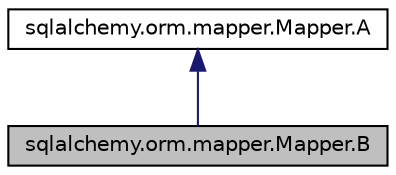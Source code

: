 digraph "sqlalchemy.orm.mapper.Mapper.B"
{
 // LATEX_PDF_SIZE
  edge [fontname="Helvetica",fontsize="10",labelfontname="Helvetica",labelfontsize="10"];
  node [fontname="Helvetica",fontsize="10",shape=record];
  Node1 [label="sqlalchemy.orm.mapper.Mapper.B",height=0.2,width=0.4,color="black", fillcolor="grey75", style="filled", fontcolor="black",tooltip=" "];
  Node2 -> Node1 [dir="back",color="midnightblue",fontsize="10",style="solid",fontname="Helvetica"];
  Node2 [label="sqlalchemy.orm.mapper.Mapper.A",height=0.2,width=0.4,color="black", fillcolor="white", style="filled",URL="$classsqlalchemy_1_1orm_1_1mapper_1_1Mapper_1_1A.html",tooltip=" "];
}
